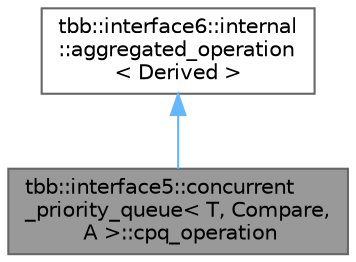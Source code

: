 digraph "tbb::interface5::concurrent_priority_queue&lt; T, Compare, A &gt;::cpq_operation"
{
 // LATEX_PDF_SIZE
  bgcolor="transparent";
  edge [fontname=Helvetica,fontsize=10,labelfontname=Helvetica,labelfontsize=10];
  node [fontname=Helvetica,fontsize=10,shape=box,height=0.2,width=0.4];
  Node1 [id="Node000001",label="tbb::interface5::concurrent\l_priority_queue\< T, Compare,\l A \>::cpq_operation",height=0.2,width=0.4,color="gray40", fillcolor="grey60", style="filled", fontcolor="black",tooltip=" "];
  Node2 -> Node1 [id="edge2_Node000001_Node000002",dir="back",color="steelblue1",style="solid",tooltip=" "];
  Node2 [id="Node000002",label="tbb::interface6::internal\l::aggregated_operation\l\< Derived \>",height=0.2,width=0.4,color="gray40", fillcolor="white", style="filled",URL="$classtbb_1_1interface6_1_1internal_1_1aggregated__operation.html",tooltip="aggregated_operation base class"];
}
